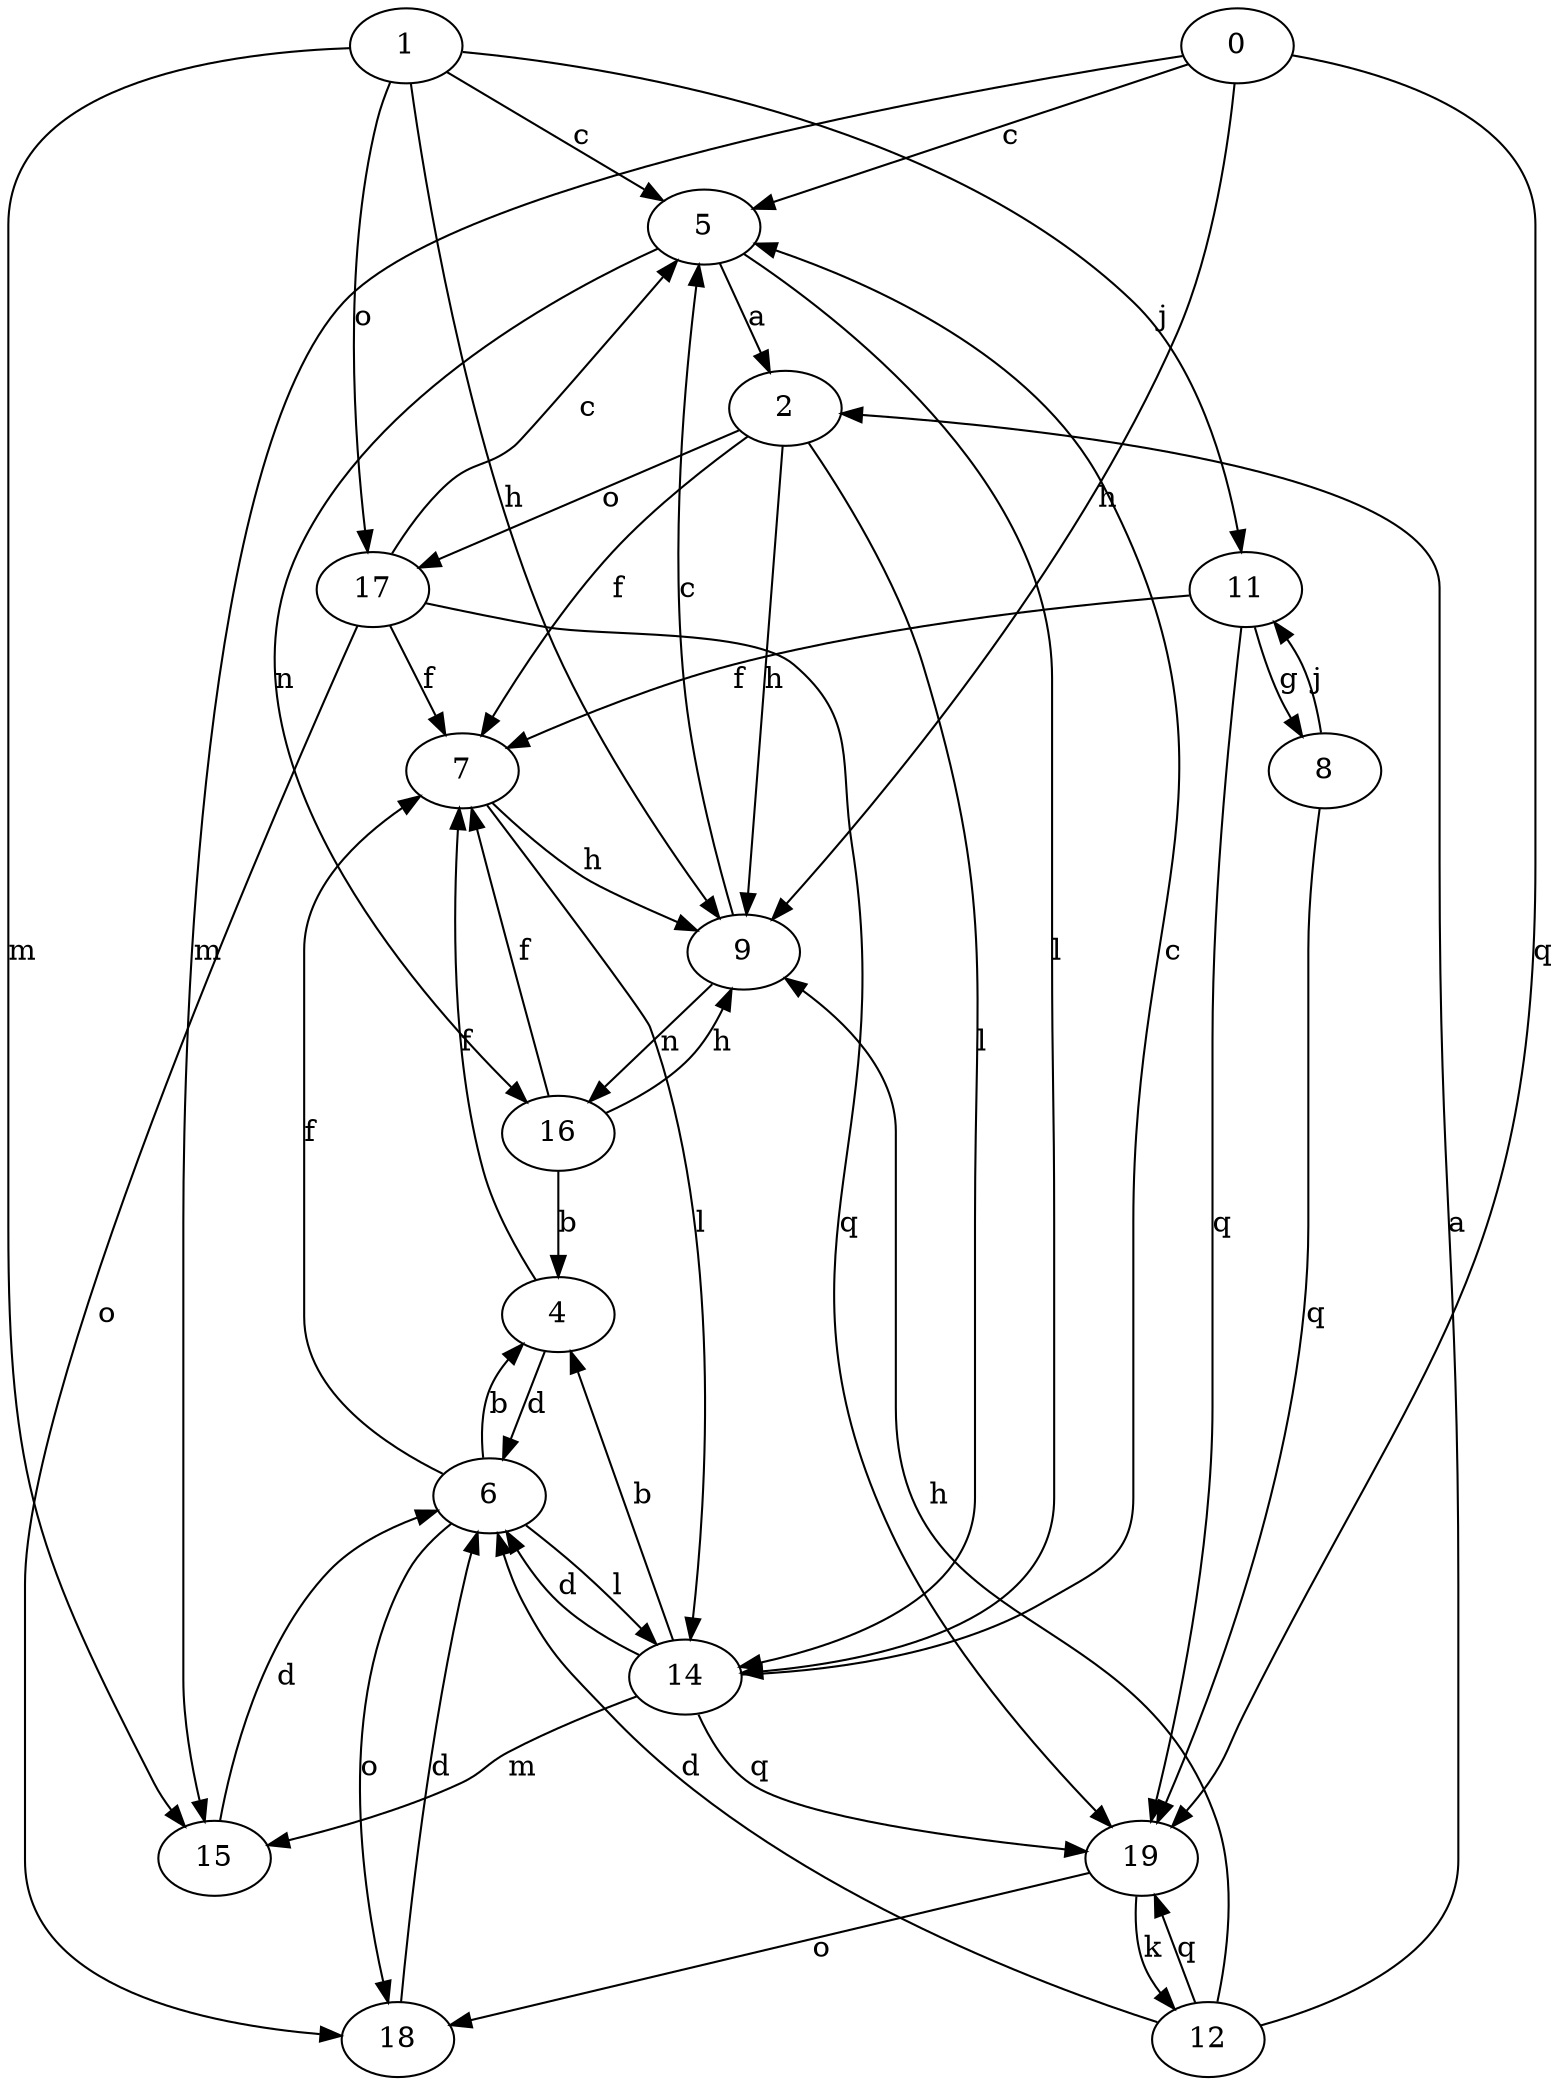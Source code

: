 strict digraph  {
1;
2;
4;
5;
6;
7;
8;
9;
0;
11;
12;
14;
15;
16;
17;
18;
19;
1 -> 5  [label=c];
1 -> 9  [label=h];
1 -> 11  [label=j];
1 -> 15  [label=m];
1 -> 17  [label=o];
2 -> 7  [label=f];
2 -> 9  [label=h];
2 -> 14  [label=l];
2 -> 17  [label=o];
4 -> 6  [label=d];
4 -> 7  [label=f];
5 -> 2  [label=a];
5 -> 14  [label=l];
5 -> 16  [label=n];
6 -> 4  [label=b];
6 -> 7  [label=f];
6 -> 14  [label=l];
6 -> 18  [label=o];
7 -> 9  [label=h];
7 -> 14  [label=l];
8 -> 11  [label=j];
8 -> 19  [label=q];
9 -> 5  [label=c];
9 -> 16  [label=n];
0 -> 5  [label=c];
0 -> 9  [label=h];
0 -> 15  [label=m];
0 -> 19  [label=q];
11 -> 7  [label=f];
11 -> 8  [label=g];
11 -> 19  [label=q];
12 -> 2  [label=a];
12 -> 6  [label=d];
12 -> 9  [label=h];
12 -> 19  [label=q];
14 -> 4  [label=b];
14 -> 5  [label=c];
14 -> 6  [label=d];
14 -> 15  [label=m];
14 -> 19  [label=q];
15 -> 6  [label=d];
16 -> 4  [label=b];
16 -> 7  [label=f];
16 -> 9  [label=h];
17 -> 5  [label=c];
17 -> 7  [label=f];
17 -> 18  [label=o];
17 -> 19  [label=q];
18 -> 6  [label=d];
19 -> 12  [label=k];
19 -> 18  [label=o];
}
